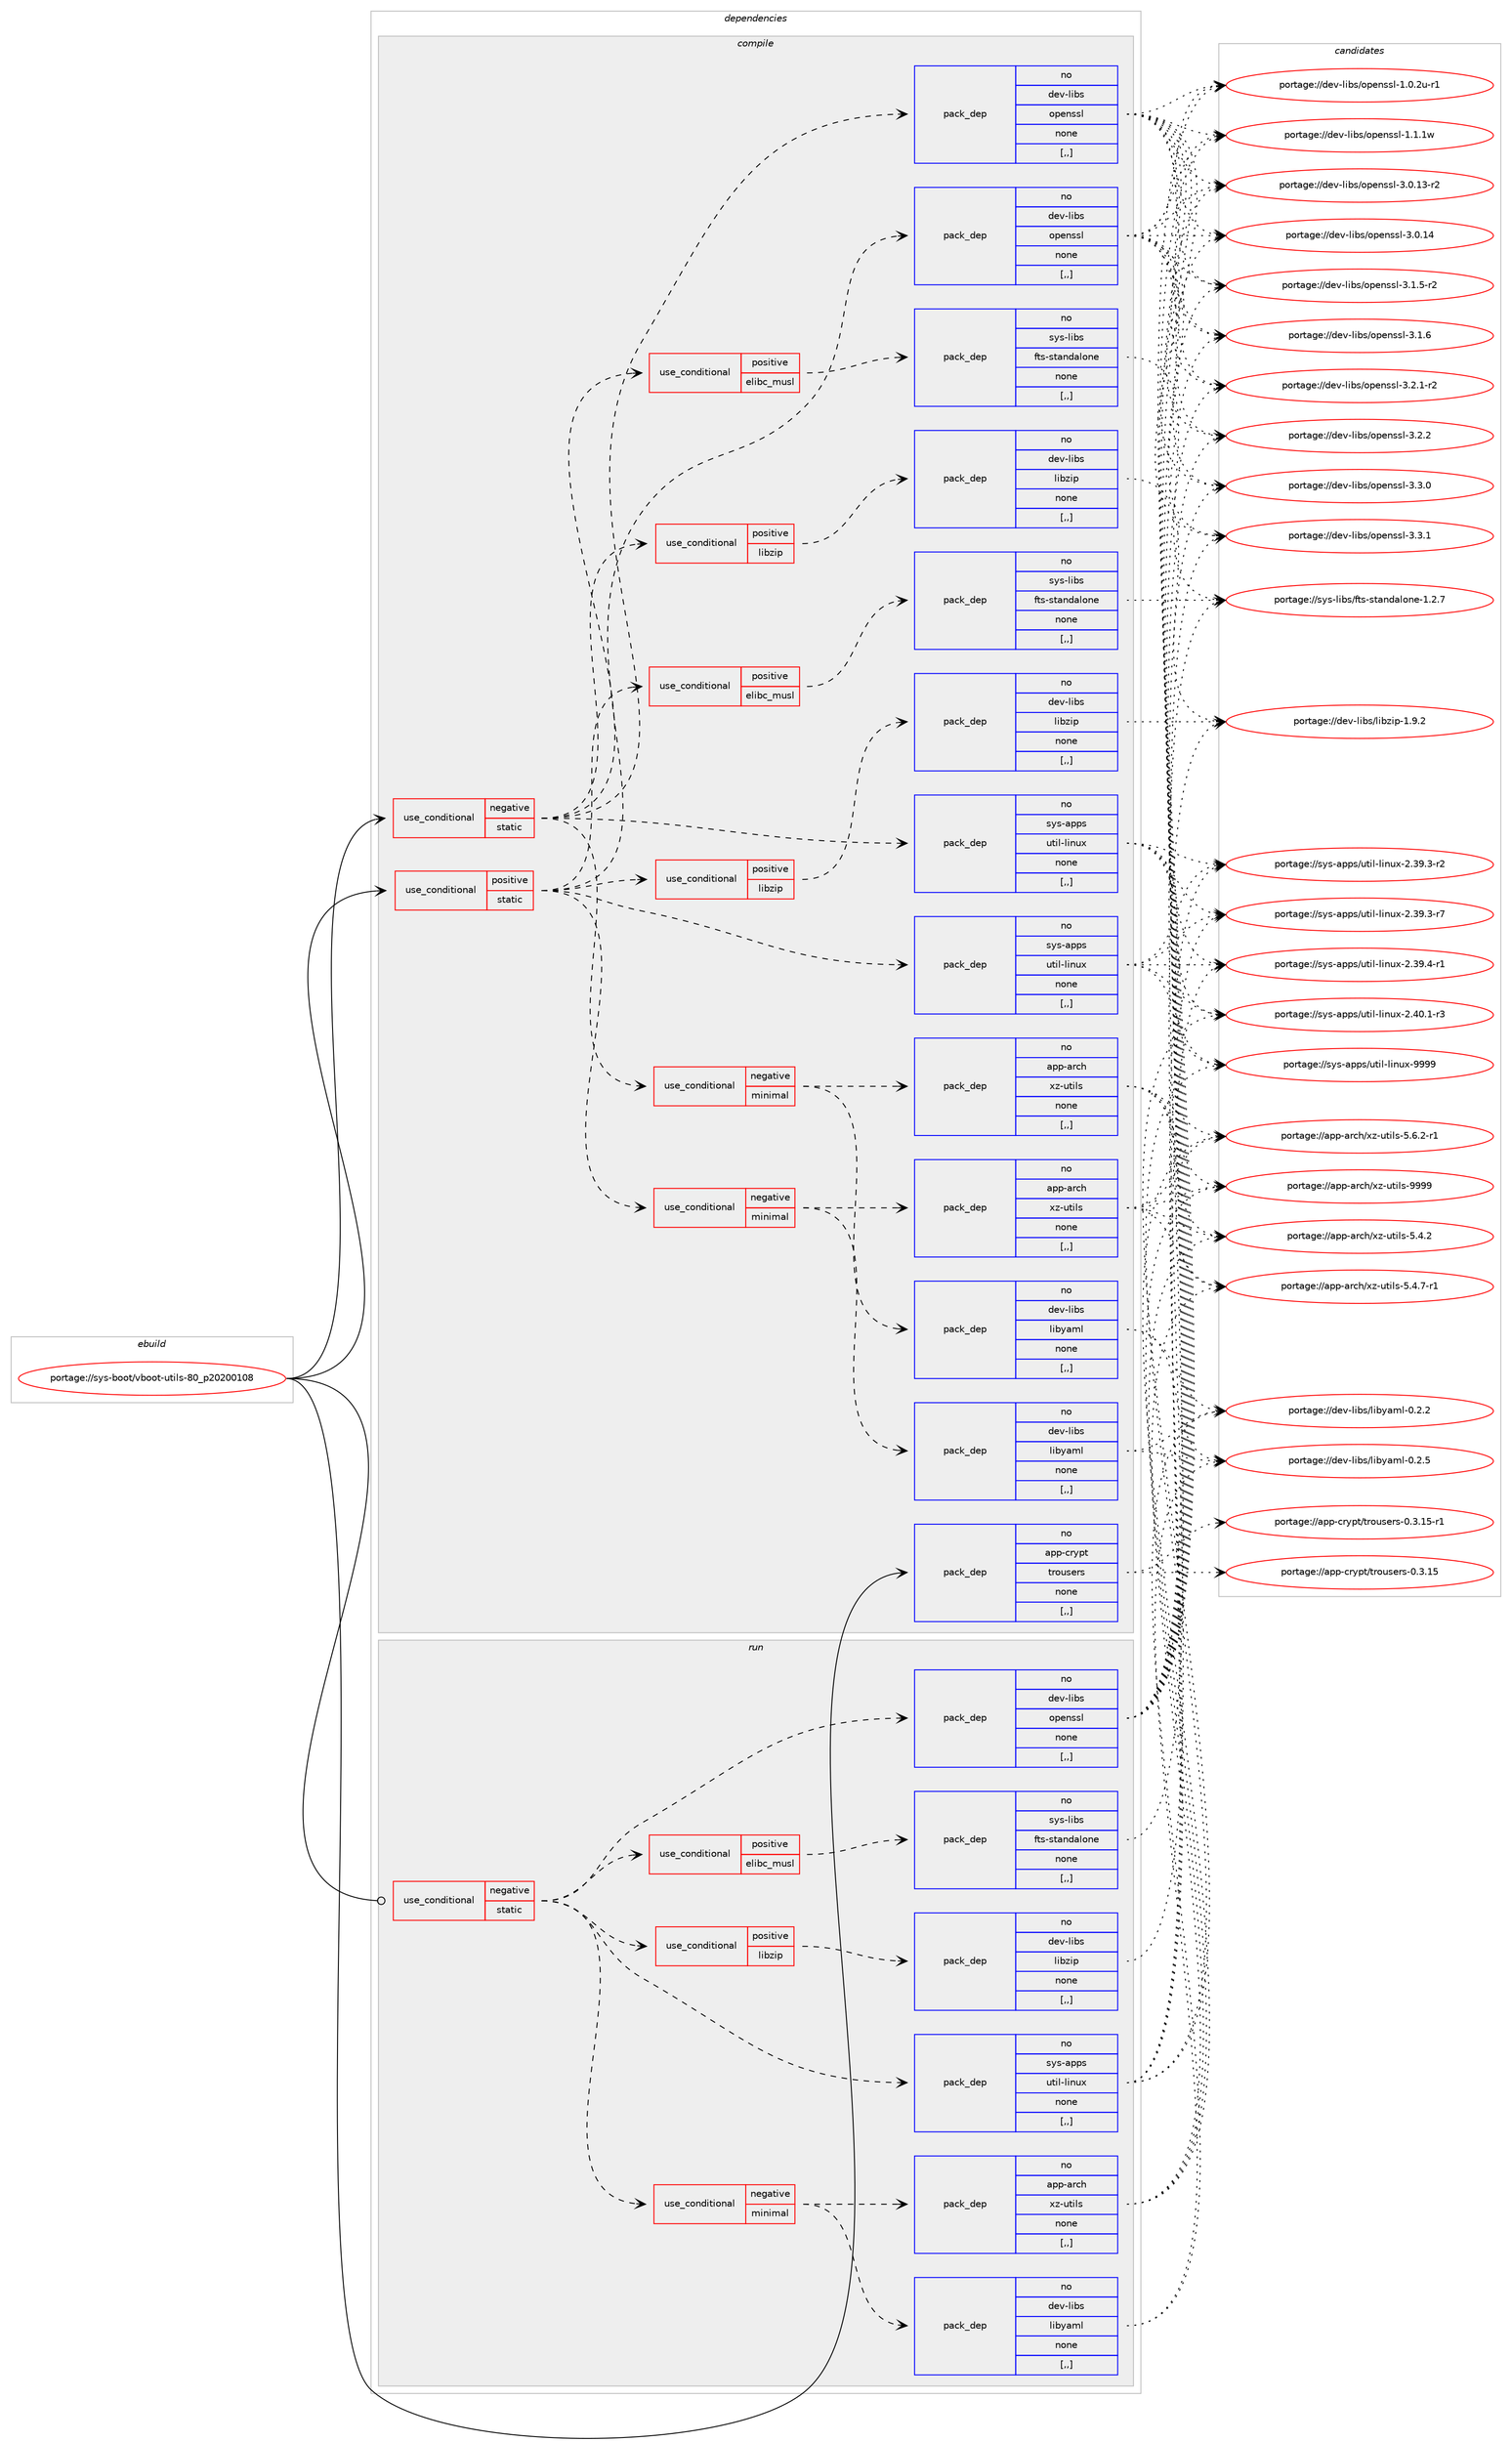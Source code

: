 digraph prolog {

# *************
# Graph options
# *************

newrank=true;
concentrate=true;
compound=true;
graph [rankdir=LR,fontname=Helvetica,fontsize=10,ranksep=1.5];#, ranksep=2.5, nodesep=0.2];
edge  [arrowhead=vee];
node  [fontname=Helvetica,fontsize=10];

# **********
# The ebuild
# **********

subgraph cluster_leftcol {
color=gray;
rank=same;
label=<<i>ebuild</i>>;
id [label="portage://sys-boot/vboot-utils-80_p20200108", color=red, width=4, href="../sys-boot/vboot-utils-80_p20200108.svg"];
}

# ****************
# The dependencies
# ****************

subgraph cluster_midcol {
color=gray;
label=<<i>dependencies</i>>;
subgraph cluster_compile {
fillcolor="#eeeeee";
style=filled;
label=<<i>compile</i>>;
subgraph cond111172 {
dependency419153 [label=<<TABLE BORDER="0" CELLBORDER="1" CELLSPACING="0" CELLPADDING="4"><TR><TD ROWSPAN="3" CELLPADDING="10">use_conditional</TD></TR><TR><TD>negative</TD></TR><TR><TD>static</TD></TR></TABLE>>, shape=none, color=red];
subgraph cond111173 {
dependency419154 [label=<<TABLE BORDER="0" CELLBORDER="1" CELLSPACING="0" CELLPADDING="4"><TR><TD ROWSPAN="3" CELLPADDING="10">use_conditional</TD></TR><TR><TD>positive</TD></TR><TR><TD>elibc_musl</TD></TR></TABLE>>, shape=none, color=red];
subgraph pack305108 {
dependency419155 [label=<<TABLE BORDER="0" CELLBORDER="1" CELLSPACING="0" CELLPADDING="4" WIDTH="220"><TR><TD ROWSPAN="6" CELLPADDING="30">pack_dep</TD></TR><TR><TD WIDTH="110">no</TD></TR><TR><TD>sys-libs</TD></TR><TR><TD>fts-standalone</TD></TR><TR><TD>none</TD></TR><TR><TD>[,,]</TD></TR></TABLE>>, shape=none, color=blue];
}
dependency419154:e -> dependency419155:w [weight=20,style="dashed",arrowhead="vee"];
}
dependency419153:e -> dependency419154:w [weight=20,style="dashed",arrowhead="vee"];
subgraph pack305109 {
dependency419156 [label=<<TABLE BORDER="0" CELLBORDER="1" CELLSPACING="0" CELLPADDING="4" WIDTH="220"><TR><TD ROWSPAN="6" CELLPADDING="30">pack_dep</TD></TR><TR><TD WIDTH="110">no</TD></TR><TR><TD>dev-libs</TD></TR><TR><TD>openssl</TD></TR><TR><TD>none</TD></TR><TR><TD>[,,]</TD></TR></TABLE>>, shape=none, color=blue];
}
dependency419153:e -> dependency419156:w [weight=20,style="dashed",arrowhead="vee"];
subgraph cond111174 {
dependency419157 [label=<<TABLE BORDER="0" CELLBORDER="1" CELLSPACING="0" CELLPADDING="4"><TR><TD ROWSPAN="3" CELLPADDING="10">use_conditional</TD></TR><TR><TD>positive</TD></TR><TR><TD>libzip</TD></TR></TABLE>>, shape=none, color=red];
subgraph pack305110 {
dependency419158 [label=<<TABLE BORDER="0" CELLBORDER="1" CELLSPACING="0" CELLPADDING="4" WIDTH="220"><TR><TD ROWSPAN="6" CELLPADDING="30">pack_dep</TD></TR><TR><TD WIDTH="110">no</TD></TR><TR><TD>dev-libs</TD></TR><TR><TD>libzip</TD></TR><TR><TD>none</TD></TR><TR><TD>[,,]</TD></TR></TABLE>>, shape=none, color=blue];
}
dependency419157:e -> dependency419158:w [weight=20,style="dashed",arrowhead="vee"];
}
dependency419153:e -> dependency419157:w [weight=20,style="dashed",arrowhead="vee"];
subgraph pack305111 {
dependency419159 [label=<<TABLE BORDER="0" CELLBORDER="1" CELLSPACING="0" CELLPADDING="4" WIDTH="220"><TR><TD ROWSPAN="6" CELLPADDING="30">pack_dep</TD></TR><TR><TD WIDTH="110">no</TD></TR><TR><TD>sys-apps</TD></TR><TR><TD>util-linux</TD></TR><TR><TD>none</TD></TR><TR><TD>[,,]</TD></TR></TABLE>>, shape=none, color=blue];
}
dependency419153:e -> dependency419159:w [weight=20,style="dashed",arrowhead="vee"];
subgraph cond111175 {
dependency419160 [label=<<TABLE BORDER="0" CELLBORDER="1" CELLSPACING="0" CELLPADDING="4"><TR><TD ROWSPAN="3" CELLPADDING="10">use_conditional</TD></TR><TR><TD>negative</TD></TR><TR><TD>minimal</TD></TR></TABLE>>, shape=none, color=red];
subgraph pack305112 {
dependency419161 [label=<<TABLE BORDER="0" CELLBORDER="1" CELLSPACING="0" CELLPADDING="4" WIDTH="220"><TR><TD ROWSPAN="6" CELLPADDING="30">pack_dep</TD></TR><TR><TD WIDTH="110">no</TD></TR><TR><TD>dev-libs</TD></TR><TR><TD>libyaml</TD></TR><TR><TD>none</TD></TR><TR><TD>[,,]</TD></TR></TABLE>>, shape=none, color=blue];
}
dependency419160:e -> dependency419161:w [weight=20,style="dashed",arrowhead="vee"];
subgraph pack305113 {
dependency419162 [label=<<TABLE BORDER="0" CELLBORDER="1" CELLSPACING="0" CELLPADDING="4" WIDTH="220"><TR><TD ROWSPAN="6" CELLPADDING="30">pack_dep</TD></TR><TR><TD WIDTH="110">no</TD></TR><TR><TD>app-arch</TD></TR><TR><TD>xz-utils</TD></TR><TR><TD>none</TD></TR><TR><TD>[,,]</TD></TR></TABLE>>, shape=none, color=blue];
}
dependency419160:e -> dependency419162:w [weight=20,style="dashed",arrowhead="vee"];
}
dependency419153:e -> dependency419160:w [weight=20,style="dashed",arrowhead="vee"];
}
id:e -> dependency419153:w [weight=20,style="solid",arrowhead="vee"];
subgraph cond111176 {
dependency419163 [label=<<TABLE BORDER="0" CELLBORDER="1" CELLSPACING="0" CELLPADDING="4"><TR><TD ROWSPAN="3" CELLPADDING="10">use_conditional</TD></TR><TR><TD>positive</TD></TR><TR><TD>static</TD></TR></TABLE>>, shape=none, color=red];
subgraph cond111177 {
dependency419164 [label=<<TABLE BORDER="0" CELLBORDER="1" CELLSPACING="0" CELLPADDING="4"><TR><TD ROWSPAN="3" CELLPADDING="10">use_conditional</TD></TR><TR><TD>positive</TD></TR><TR><TD>elibc_musl</TD></TR></TABLE>>, shape=none, color=red];
subgraph pack305114 {
dependency419165 [label=<<TABLE BORDER="0" CELLBORDER="1" CELLSPACING="0" CELLPADDING="4" WIDTH="220"><TR><TD ROWSPAN="6" CELLPADDING="30">pack_dep</TD></TR><TR><TD WIDTH="110">no</TD></TR><TR><TD>sys-libs</TD></TR><TR><TD>fts-standalone</TD></TR><TR><TD>none</TD></TR><TR><TD>[,,]</TD></TR></TABLE>>, shape=none, color=blue];
}
dependency419164:e -> dependency419165:w [weight=20,style="dashed",arrowhead="vee"];
}
dependency419163:e -> dependency419164:w [weight=20,style="dashed",arrowhead="vee"];
subgraph pack305115 {
dependency419166 [label=<<TABLE BORDER="0" CELLBORDER="1" CELLSPACING="0" CELLPADDING="4" WIDTH="220"><TR><TD ROWSPAN="6" CELLPADDING="30">pack_dep</TD></TR><TR><TD WIDTH="110">no</TD></TR><TR><TD>dev-libs</TD></TR><TR><TD>openssl</TD></TR><TR><TD>none</TD></TR><TR><TD>[,,]</TD></TR></TABLE>>, shape=none, color=blue];
}
dependency419163:e -> dependency419166:w [weight=20,style="dashed",arrowhead="vee"];
subgraph cond111178 {
dependency419167 [label=<<TABLE BORDER="0" CELLBORDER="1" CELLSPACING="0" CELLPADDING="4"><TR><TD ROWSPAN="3" CELLPADDING="10">use_conditional</TD></TR><TR><TD>positive</TD></TR><TR><TD>libzip</TD></TR></TABLE>>, shape=none, color=red];
subgraph pack305116 {
dependency419168 [label=<<TABLE BORDER="0" CELLBORDER="1" CELLSPACING="0" CELLPADDING="4" WIDTH="220"><TR><TD ROWSPAN="6" CELLPADDING="30">pack_dep</TD></TR><TR><TD WIDTH="110">no</TD></TR><TR><TD>dev-libs</TD></TR><TR><TD>libzip</TD></TR><TR><TD>none</TD></TR><TR><TD>[,,]</TD></TR></TABLE>>, shape=none, color=blue];
}
dependency419167:e -> dependency419168:w [weight=20,style="dashed",arrowhead="vee"];
}
dependency419163:e -> dependency419167:w [weight=20,style="dashed",arrowhead="vee"];
subgraph pack305117 {
dependency419169 [label=<<TABLE BORDER="0" CELLBORDER="1" CELLSPACING="0" CELLPADDING="4" WIDTH="220"><TR><TD ROWSPAN="6" CELLPADDING="30">pack_dep</TD></TR><TR><TD WIDTH="110">no</TD></TR><TR><TD>sys-apps</TD></TR><TR><TD>util-linux</TD></TR><TR><TD>none</TD></TR><TR><TD>[,,]</TD></TR></TABLE>>, shape=none, color=blue];
}
dependency419163:e -> dependency419169:w [weight=20,style="dashed",arrowhead="vee"];
subgraph cond111179 {
dependency419170 [label=<<TABLE BORDER="0" CELLBORDER="1" CELLSPACING="0" CELLPADDING="4"><TR><TD ROWSPAN="3" CELLPADDING="10">use_conditional</TD></TR><TR><TD>negative</TD></TR><TR><TD>minimal</TD></TR></TABLE>>, shape=none, color=red];
subgraph pack305118 {
dependency419171 [label=<<TABLE BORDER="0" CELLBORDER="1" CELLSPACING="0" CELLPADDING="4" WIDTH="220"><TR><TD ROWSPAN="6" CELLPADDING="30">pack_dep</TD></TR><TR><TD WIDTH="110">no</TD></TR><TR><TD>dev-libs</TD></TR><TR><TD>libyaml</TD></TR><TR><TD>none</TD></TR><TR><TD>[,,]</TD></TR></TABLE>>, shape=none, color=blue];
}
dependency419170:e -> dependency419171:w [weight=20,style="dashed",arrowhead="vee"];
subgraph pack305119 {
dependency419172 [label=<<TABLE BORDER="0" CELLBORDER="1" CELLSPACING="0" CELLPADDING="4" WIDTH="220"><TR><TD ROWSPAN="6" CELLPADDING="30">pack_dep</TD></TR><TR><TD WIDTH="110">no</TD></TR><TR><TD>app-arch</TD></TR><TR><TD>xz-utils</TD></TR><TR><TD>none</TD></TR><TR><TD>[,,]</TD></TR></TABLE>>, shape=none, color=blue];
}
dependency419170:e -> dependency419172:w [weight=20,style="dashed",arrowhead="vee"];
}
dependency419163:e -> dependency419170:w [weight=20,style="dashed",arrowhead="vee"];
}
id:e -> dependency419163:w [weight=20,style="solid",arrowhead="vee"];
subgraph pack305120 {
dependency419173 [label=<<TABLE BORDER="0" CELLBORDER="1" CELLSPACING="0" CELLPADDING="4" WIDTH="220"><TR><TD ROWSPAN="6" CELLPADDING="30">pack_dep</TD></TR><TR><TD WIDTH="110">no</TD></TR><TR><TD>app-crypt</TD></TR><TR><TD>trousers</TD></TR><TR><TD>none</TD></TR><TR><TD>[,,]</TD></TR></TABLE>>, shape=none, color=blue];
}
id:e -> dependency419173:w [weight=20,style="solid",arrowhead="vee"];
}
subgraph cluster_compileandrun {
fillcolor="#eeeeee";
style=filled;
label=<<i>compile and run</i>>;
}
subgraph cluster_run {
fillcolor="#eeeeee";
style=filled;
label=<<i>run</i>>;
subgraph cond111180 {
dependency419174 [label=<<TABLE BORDER="0" CELLBORDER="1" CELLSPACING="0" CELLPADDING="4"><TR><TD ROWSPAN="3" CELLPADDING="10">use_conditional</TD></TR><TR><TD>negative</TD></TR><TR><TD>static</TD></TR></TABLE>>, shape=none, color=red];
subgraph cond111181 {
dependency419175 [label=<<TABLE BORDER="0" CELLBORDER="1" CELLSPACING="0" CELLPADDING="4"><TR><TD ROWSPAN="3" CELLPADDING="10">use_conditional</TD></TR><TR><TD>positive</TD></TR><TR><TD>elibc_musl</TD></TR></TABLE>>, shape=none, color=red];
subgraph pack305121 {
dependency419176 [label=<<TABLE BORDER="0" CELLBORDER="1" CELLSPACING="0" CELLPADDING="4" WIDTH="220"><TR><TD ROWSPAN="6" CELLPADDING="30">pack_dep</TD></TR><TR><TD WIDTH="110">no</TD></TR><TR><TD>sys-libs</TD></TR><TR><TD>fts-standalone</TD></TR><TR><TD>none</TD></TR><TR><TD>[,,]</TD></TR></TABLE>>, shape=none, color=blue];
}
dependency419175:e -> dependency419176:w [weight=20,style="dashed",arrowhead="vee"];
}
dependency419174:e -> dependency419175:w [weight=20,style="dashed",arrowhead="vee"];
subgraph pack305122 {
dependency419177 [label=<<TABLE BORDER="0" CELLBORDER="1" CELLSPACING="0" CELLPADDING="4" WIDTH="220"><TR><TD ROWSPAN="6" CELLPADDING="30">pack_dep</TD></TR><TR><TD WIDTH="110">no</TD></TR><TR><TD>dev-libs</TD></TR><TR><TD>openssl</TD></TR><TR><TD>none</TD></TR><TR><TD>[,,]</TD></TR></TABLE>>, shape=none, color=blue];
}
dependency419174:e -> dependency419177:w [weight=20,style="dashed",arrowhead="vee"];
subgraph cond111182 {
dependency419178 [label=<<TABLE BORDER="0" CELLBORDER="1" CELLSPACING="0" CELLPADDING="4"><TR><TD ROWSPAN="3" CELLPADDING="10">use_conditional</TD></TR><TR><TD>positive</TD></TR><TR><TD>libzip</TD></TR></TABLE>>, shape=none, color=red];
subgraph pack305123 {
dependency419179 [label=<<TABLE BORDER="0" CELLBORDER="1" CELLSPACING="0" CELLPADDING="4" WIDTH="220"><TR><TD ROWSPAN="6" CELLPADDING="30">pack_dep</TD></TR><TR><TD WIDTH="110">no</TD></TR><TR><TD>dev-libs</TD></TR><TR><TD>libzip</TD></TR><TR><TD>none</TD></TR><TR><TD>[,,]</TD></TR></TABLE>>, shape=none, color=blue];
}
dependency419178:e -> dependency419179:w [weight=20,style="dashed",arrowhead="vee"];
}
dependency419174:e -> dependency419178:w [weight=20,style="dashed",arrowhead="vee"];
subgraph pack305124 {
dependency419180 [label=<<TABLE BORDER="0" CELLBORDER="1" CELLSPACING="0" CELLPADDING="4" WIDTH="220"><TR><TD ROWSPAN="6" CELLPADDING="30">pack_dep</TD></TR><TR><TD WIDTH="110">no</TD></TR><TR><TD>sys-apps</TD></TR><TR><TD>util-linux</TD></TR><TR><TD>none</TD></TR><TR><TD>[,,]</TD></TR></TABLE>>, shape=none, color=blue];
}
dependency419174:e -> dependency419180:w [weight=20,style="dashed",arrowhead="vee"];
subgraph cond111183 {
dependency419181 [label=<<TABLE BORDER="0" CELLBORDER="1" CELLSPACING="0" CELLPADDING="4"><TR><TD ROWSPAN="3" CELLPADDING="10">use_conditional</TD></TR><TR><TD>negative</TD></TR><TR><TD>minimal</TD></TR></TABLE>>, shape=none, color=red];
subgraph pack305125 {
dependency419182 [label=<<TABLE BORDER="0" CELLBORDER="1" CELLSPACING="0" CELLPADDING="4" WIDTH="220"><TR><TD ROWSPAN="6" CELLPADDING="30">pack_dep</TD></TR><TR><TD WIDTH="110">no</TD></TR><TR><TD>dev-libs</TD></TR><TR><TD>libyaml</TD></TR><TR><TD>none</TD></TR><TR><TD>[,,]</TD></TR></TABLE>>, shape=none, color=blue];
}
dependency419181:e -> dependency419182:w [weight=20,style="dashed",arrowhead="vee"];
subgraph pack305126 {
dependency419183 [label=<<TABLE BORDER="0" CELLBORDER="1" CELLSPACING="0" CELLPADDING="4" WIDTH="220"><TR><TD ROWSPAN="6" CELLPADDING="30">pack_dep</TD></TR><TR><TD WIDTH="110">no</TD></TR><TR><TD>app-arch</TD></TR><TR><TD>xz-utils</TD></TR><TR><TD>none</TD></TR><TR><TD>[,,]</TD></TR></TABLE>>, shape=none, color=blue];
}
dependency419181:e -> dependency419183:w [weight=20,style="dashed",arrowhead="vee"];
}
dependency419174:e -> dependency419181:w [weight=20,style="dashed",arrowhead="vee"];
}
id:e -> dependency419174:w [weight=20,style="solid",arrowhead="odot"];
}
}

# **************
# The candidates
# **************

subgraph cluster_choices {
rank=same;
color=gray;
label=<<i>candidates</i>>;

subgraph choice305108 {
color=black;
nodesep=1;
choice115121115451081059811547102116115451151169711010097108111110101454946504655 [label="portage://sys-libs/fts-standalone-1.2.7", color=red, width=4,href="../sys-libs/fts-standalone-1.2.7.svg"];
dependency419155:e -> choice115121115451081059811547102116115451151169711010097108111110101454946504655:w [style=dotted,weight="100"];
}
subgraph choice305109 {
color=black;
nodesep=1;
choice1001011184510810598115471111121011101151151084549464846501174511449 [label="portage://dev-libs/openssl-1.0.2u-r1", color=red, width=4,href="../dev-libs/openssl-1.0.2u-r1.svg"];
choice100101118451081059811547111112101110115115108454946494649119 [label="portage://dev-libs/openssl-1.1.1w", color=red, width=4,href="../dev-libs/openssl-1.1.1w.svg"];
choice100101118451081059811547111112101110115115108455146484649514511450 [label="portage://dev-libs/openssl-3.0.13-r2", color=red, width=4,href="../dev-libs/openssl-3.0.13-r2.svg"];
choice10010111845108105981154711111210111011511510845514648464952 [label="portage://dev-libs/openssl-3.0.14", color=red, width=4,href="../dev-libs/openssl-3.0.14.svg"];
choice1001011184510810598115471111121011101151151084551464946534511450 [label="portage://dev-libs/openssl-3.1.5-r2", color=red, width=4,href="../dev-libs/openssl-3.1.5-r2.svg"];
choice100101118451081059811547111112101110115115108455146494654 [label="portage://dev-libs/openssl-3.1.6", color=red, width=4,href="../dev-libs/openssl-3.1.6.svg"];
choice1001011184510810598115471111121011101151151084551465046494511450 [label="portage://dev-libs/openssl-3.2.1-r2", color=red, width=4,href="../dev-libs/openssl-3.2.1-r2.svg"];
choice100101118451081059811547111112101110115115108455146504650 [label="portage://dev-libs/openssl-3.2.2", color=red, width=4,href="../dev-libs/openssl-3.2.2.svg"];
choice100101118451081059811547111112101110115115108455146514648 [label="portage://dev-libs/openssl-3.3.0", color=red, width=4,href="../dev-libs/openssl-3.3.0.svg"];
choice100101118451081059811547111112101110115115108455146514649 [label="portage://dev-libs/openssl-3.3.1", color=red, width=4,href="../dev-libs/openssl-3.3.1.svg"];
dependency419156:e -> choice1001011184510810598115471111121011101151151084549464846501174511449:w [style=dotted,weight="100"];
dependency419156:e -> choice100101118451081059811547111112101110115115108454946494649119:w [style=dotted,weight="100"];
dependency419156:e -> choice100101118451081059811547111112101110115115108455146484649514511450:w [style=dotted,weight="100"];
dependency419156:e -> choice10010111845108105981154711111210111011511510845514648464952:w [style=dotted,weight="100"];
dependency419156:e -> choice1001011184510810598115471111121011101151151084551464946534511450:w [style=dotted,weight="100"];
dependency419156:e -> choice100101118451081059811547111112101110115115108455146494654:w [style=dotted,weight="100"];
dependency419156:e -> choice1001011184510810598115471111121011101151151084551465046494511450:w [style=dotted,weight="100"];
dependency419156:e -> choice100101118451081059811547111112101110115115108455146504650:w [style=dotted,weight="100"];
dependency419156:e -> choice100101118451081059811547111112101110115115108455146514648:w [style=dotted,weight="100"];
dependency419156:e -> choice100101118451081059811547111112101110115115108455146514649:w [style=dotted,weight="100"];
}
subgraph choice305110 {
color=black;
nodesep=1;
choice10010111845108105981154710810598122105112454946574650 [label="portage://dev-libs/libzip-1.9.2", color=red, width=4,href="../dev-libs/libzip-1.9.2.svg"];
dependency419158:e -> choice10010111845108105981154710810598122105112454946574650:w [style=dotted,weight="100"];
}
subgraph choice305111 {
color=black;
nodesep=1;
choice11512111545971121121154711711610510845108105110117120455046515746514511450 [label="portage://sys-apps/util-linux-2.39.3-r2", color=red, width=4,href="../sys-apps/util-linux-2.39.3-r2.svg"];
choice11512111545971121121154711711610510845108105110117120455046515746514511455 [label="portage://sys-apps/util-linux-2.39.3-r7", color=red, width=4,href="../sys-apps/util-linux-2.39.3-r7.svg"];
choice11512111545971121121154711711610510845108105110117120455046515746524511449 [label="portage://sys-apps/util-linux-2.39.4-r1", color=red, width=4,href="../sys-apps/util-linux-2.39.4-r1.svg"];
choice11512111545971121121154711711610510845108105110117120455046524846494511451 [label="portage://sys-apps/util-linux-2.40.1-r3", color=red, width=4,href="../sys-apps/util-linux-2.40.1-r3.svg"];
choice115121115459711211211547117116105108451081051101171204557575757 [label="portage://sys-apps/util-linux-9999", color=red, width=4,href="../sys-apps/util-linux-9999.svg"];
dependency419159:e -> choice11512111545971121121154711711610510845108105110117120455046515746514511450:w [style=dotted,weight="100"];
dependency419159:e -> choice11512111545971121121154711711610510845108105110117120455046515746514511455:w [style=dotted,weight="100"];
dependency419159:e -> choice11512111545971121121154711711610510845108105110117120455046515746524511449:w [style=dotted,weight="100"];
dependency419159:e -> choice11512111545971121121154711711610510845108105110117120455046524846494511451:w [style=dotted,weight="100"];
dependency419159:e -> choice115121115459711211211547117116105108451081051101171204557575757:w [style=dotted,weight="100"];
}
subgraph choice305112 {
color=black;
nodesep=1;
choice1001011184510810598115471081059812197109108454846504650 [label="portage://dev-libs/libyaml-0.2.2", color=red, width=4,href="../dev-libs/libyaml-0.2.2.svg"];
choice1001011184510810598115471081059812197109108454846504653 [label="portage://dev-libs/libyaml-0.2.5", color=red, width=4,href="../dev-libs/libyaml-0.2.5.svg"];
dependency419161:e -> choice1001011184510810598115471081059812197109108454846504650:w [style=dotted,weight="100"];
dependency419161:e -> choice1001011184510810598115471081059812197109108454846504653:w [style=dotted,weight="100"];
}
subgraph choice305113 {
color=black;
nodesep=1;
choice971121124597114991044712012245117116105108115455346524650 [label="portage://app-arch/xz-utils-5.4.2", color=red, width=4,href="../app-arch/xz-utils-5.4.2.svg"];
choice9711211245971149910447120122451171161051081154553465246554511449 [label="portage://app-arch/xz-utils-5.4.7-r1", color=red, width=4,href="../app-arch/xz-utils-5.4.7-r1.svg"];
choice9711211245971149910447120122451171161051081154553465446504511449 [label="portage://app-arch/xz-utils-5.6.2-r1", color=red, width=4,href="../app-arch/xz-utils-5.6.2-r1.svg"];
choice9711211245971149910447120122451171161051081154557575757 [label="portage://app-arch/xz-utils-9999", color=red, width=4,href="../app-arch/xz-utils-9999.svg"];
dependency419162:e -> choice971121124597114991044712012245117116105108115455346524650:w [style=dotted,weight="100"];
dependency419162:e -> choice9711211245971149910447120122451171161051081154553465246554511449:w [style=dotted,weight="100"];
dependency419162:e -> choice9711211245971149910447120122451171161051081154553465446504511449:w [style=dotted,weight="100"];
dependency419162:e -> choice9711211245971149910447120122451171161051081154557575757:w [style=dotted,weight="100"];
}
subgraph choice305114 {
color=black;
nodesep=1;
choice115121115451081059811547102116115451151169711010097108111110101454946504655 [label="portage://sys-libs/fts-standalone-1.2.7", color=red, width=4,href="../sys-libs/fts-standalone-1.2.7.svg"];
dependency419165:e -> choice115121115451081059811547102116115451151169711010097108111110101454946504655:w [style=dotted,weight="100"];
}
subgraph choice305115 {
color=black;
nodesep=1;
choice1001011184510810598115471111121011101151151084549464846501174511449 [label="portage://dev-libs/openssl-1.0.2u-r1", color=red, width=4,href="../dev-libs/openssl-1.0.2u-r1.svg"];
choice100101118451081059811547111112101110115115108454946494649119 [label="portage://dev-libs/openssl-1.1.1w", color=red, width=4,href="../dev-libs/openssl-1.1.1w.svg"];
choice100101118451081059811547111112101110115115108455146484649514511450 [label="portage://dev-libs/openssl-3.0.13-r2", color=red, width=4,href="../dev-libs/openssl-3.0.13-r2.svg"];
choice10010111845108105981154711111210111011511510845514648464952 [label="portage://dev-libs/openssl-3.0.14", color=red, width=4,href="../dev-libs/openssl-3.0.14.svg"];
choice1001011184510810598115471111121011101151151084551464946534511450 [label="portage://dev-libs/openssl-3.1.5-r2", color=red, width=4,href="../dev-libs/openssl-3.1.5-r2.svg"];
choice100101118451081059811547111112101110115115108455146494654 [label="portage://dev-libs/openssl-3.1.6", color=red, width=4,href="../dev-libs/openssl-3.1.6.svg"];
choice1001011184510810598115471111121011101151151084551465046494511450 [label="portage://dev-libs/openssl-3.2.1-r2", color=red, width=4,href="../dev-libs/openssl-3.2.1-r2.svg"];
choice100101118451081059811547111112101110115115108455146504650 [label="portage://dev-libs/openssl-3.2.2", color=red, width=4,href="../dev-libs/openssl-3.2.2.svg"];
choice100101118451081059811547111112101110115115108455146514648 [label="portage://dev-libs/openssl-3.3.0", color=red, width=4,href="../dev-libs/openssl-3.3.0.svg"];
choice100101118451081059811547111112101110115115108455146514649 [label="portage://dev-libs/openssl-3.3.1", color=red, width=4,href="../dev-libs/openssl-3.3.1.svg"];
dependency419166:e -> choice1001011184510810598115471111121011101151151084549464846501174511449:w [style=dotted,weight="100"];
dependency419166:e -> choice100101118451081059811547111112101110115115108454946494649119:w [style=dotted,weight="100"];
dependency419166:e -> choice100101118451081059811547111112101110115115108455146484649514511450:w [style=dotted,weight="100"];
dependency419166:e -> choice10010111845108105981154711111210111011511510845514648464952:w [style=dotted,weight="100"];
dependency419166:e -> choice1001011184510810598115471111121011101151151084551464946534511450:w [style=dotted,weight="100"];
dependency419166:e -> choice100101118451081059811547111112101110115115108455146494654:w [style=dotted,weight="100"];
dependency419166:e -> choice1001011184510810598115471111121011101151151084551465046494511450:w [style=dotted,weight="100"];
dependency419166:e -> choice100101118451081059811547111112101110115115108455146504650:w [style=dotted,weight="100"];
dependency419166:e -> choice100101118451081059811547111112101110115115108455146514648:w [style=dotted,weight="100"];
dependency419166:e -> choice100101118451081059811547111112101110115115108455146514649:w [style=dotted,weight="100"];
}
subgraph choice305116 {
color=black;
nodesep=1;
choice10010111845108105981154710810598122105112454946574650 [label="portage://dev-libs/libzip-1.9.2", color=red, width=4,href="../dev-libs/libzip-1.9.2.svg"];
dependency419168:e -> choice10010111845108105981154710810598122105112454946574650:w [style=dotted,weight="100"];
}
subgraph choice305117 {
color=black;
nodesep=1;
choice11512111545971121121154711711610510845108105110117120455046515746514511450 [label="portage://sys-apps/util-linux-2.39.3-r2", color=red, width=4,href="../sys-apps/util-linux-2.39.3-r2.svg"];
choice11512111545971121121154711711610510845108105110117120455046515746514511455 [label="portage://sys-apps/util-linux-2.39.3-r7", color=red, width=4,href="../sys-apps/util-linux-2.39.3-r7.svg"];
choice11512111545971121121154711711610510845108105110117120455046515746524511449 [label="portage://sys-apps/util-linux-2.39.4-r1", color=red, width=4,href="../sys-apps/util-linux-2.39.4-r1.svg"];
choice11512111545971121121154711711610510845108105110117120455046524846494511451 [label="portage://sys-apps/util-linux-2.40.1-r3", color=red, width=4,href="../sys-apps/util-linux-2.40.1-r3.svg"];
choice115121115459711211211547117116105108451081051101171204557575757 [label="portage://sys-apps/util-linux-9999", color=red, width=4,href="../sys-apps/util-linux-9999.svg"];
dependency419169:e -> choice11512111545971121121154711711610510845108105110117120455046515746514511450:w [style=dotted,weight="100"];
dependency419169:e -> choice11512111545971121121154711711610510845108105110117120455046515746514511455:w [style=dotted,weight="100"];
dependency419169:e -> choice11512111545971121121154711711610510845108105110117120455046515746524511449:w [style=dotted,weight="100"];
dependency419169:e -> choice11512111545971121121154711711610510845108105110117120455046524846494511451:w [style=dotted,weight="100"];
dependency419169:e -> choice115121115459711211211547117116105108451081051101171204557575757:w [style=dotted,weight="100"];
}
subgraph choice305118 {
color=black;
nodesep=1;
choice1001011184510810598115471081059812197109108454846504650 [label="portage://dev-libs/libyaml-0.2.2", color=red, width=4,href="../dev-libs/libyaml-0.2.2.svg"];
choice1001011184510810598115471081059812197109108454846504653 [label="portage://dev-libs/libyaml-0.2.5", color=red, width=4,href="../dev-libs/libyaml-0.2.5.svg"];
dependency419171:e -> choice1001011184510810598115471081059812197109108454846504650:w [style=dotted,weight="100"];
dependency419171:e -> choice1001011184510810598115471081059812197109108454846504653:w [style=dotted,weight="100"];
}
subgraph choice305119 {
color=black;
nodesep=1;
choice971121124597114991044712012245117116105108115455346524650 [label="portage://app-arch/xz-utils-5.4.2", color=red, width=4,href="../app-arch/xz-utils-5.4.2.svg"];
choice9711211245971149910447120122451171161051081154553465246554511449 [label="portage://app-arch/xz-utils-5.4.7-r1", color=red, width=4,href="../app-arch/xz-utils-5.4.7-r1.svg"];
choice9711211245971149910447120122451171161051081154553465446504511449 [label="portage://app-arch/xz-utils-5.6.2-r1", color=red, width=4,href="../app-arch/xz-utils-5.6.2-r1.svg"];
choice9711211245971149910447120122451171161051081154557575757 [label="portage://app-arch/xz-utils-9999", color=red, width=4,href="../app-arch/xz-utils-9999.svg"];
dependency419172:e -> choice971121124597114991044712012245117116105108115455346524650:w [style=dotted,weight="100"];
dependency419172:e -> choice9711211245971149910447120122451171161051081154553465246554511449:w [style=dotted,weight="100"];
dependency419172:e -> choice9711211245971149910447120122451171161051081154553465446504511449:w [style=dotted,weight="100"];
dependency419172:e -> choice9711211245971149910447120122451171161051081154557575757:w [style=dotted,weight="100"];
}
subgraph choice305120 {
color=black;
nodesep=1;
choice9711211245991141211121164711611411111711510111411545484651464953 [label="portage://app-crypt/trousers-0.3.15", color=red, width=4,href="../app-crypt/trousers-0.3.15.svg"];
choice97112112459911412111211647116114111117115101114115454846514649534511449 [label="portage://app-crypt/trousers-0.3.15-r1", color=red, width=4,href="../app-crypt/trousers-0.3.15-r1.svg"];
dependency419173:e -> choice9711211245991141211121164711611411111711510111411545484651464953:w [style=dotted,weight="100"];
dependency419173:e -> choice97112112459911412111211647116114111117115101114115454846514649534511449:w [style=dotted,weight="100"];
}
subgraph choice305121 {
color=black;
nodesep=1;
choice115121115451081059811547102116115451151169711010097108111110101454946504655 [label="portage://sys-libs/fts-standalone-1.2.7", color=red, width=4,href="../sys-libs/fts-standalone-1.2.7.svg"];
dependency419176:e -> choice115121115451081059811547102116115451151169711010097108111110101454946504655:w [style=dotted,weight="100"];
}
subgraph choice305122 {
color=black;
nodesep=1;
choice1001011184510810598115471111121011101151151084549464846501174511449 [label="portage://dev-libs/openssl-1.0.2u-r1", color=red, width=4,href="../dev-libs/openssl-1.0.2u-r1.svg"];
choice100101118451081059811547111112101110115115108454946494649119 [label="portage://dev-libs/openssl-1.1.1w", color=red, width=4,href="../dev-libs/openssl-1.1.1w.svg"];
choice100101118451081059811547111112101110115115108455146484649514511450 [label="portage://dev-libs/openssl-3.0.13-r2", color=red, width=4,href="../dev-libs/openssl-3.0.13-r2.svg"];
choice10010111845108105981154711111210111011511510845514648464952 [label="portage://dev-libs/openssl-3.0.14", color=red, width=4,href="../dev-libs/openssl-3.0.14.svg"];
choice1001011184510810598115471111121011101151151084551464946534511450 [label="portage://dev-libs/openssl-3.1.5-r2", color=red, width=4,href="../dev-libs/openssl-3.1.5-r2.svg"];
choice100101118451081059811547111112101110115115108455146494654 [label="portage://dev-libs/openssl-3.1.6", color=red, width=4,href="../dev-libs/openssl-3.1.6.svg"];
choice1001011184510810598115471111121011101151151084551465046494511450 [label="portage://dev-libs/openssl-3.2.1-r2", color=red, width=4,href="../dev-libs/openssl-3.2.1-r2.svg"];
choice100101118451081059811547111112101110115115108455146504650 [label="portage://dev-libs/openssl-3.2.2", color=red, width=4,href="../dev-libs/openssl-3.2.2.svg"];
choice100101118451081059811547111112101110115115108455146514648 [label="portage://dev-libs/openssl-3.3.0", color=red, width=4,href="../dev-libs/openssl-3.3.0.svg"];
choice100101118451081059811547111112101110115115108455146514649 [label="portage://dev-libs/openssl-3.3.1", color=red, width=4,href="../dev-libs/openssl-3.3.1.svg"];
dependency419177:e -> choice1001011184510810598115471111121011101151151084549464846501174511449:w [style=dotted,weight="100"];
dependency419177:e -> choice100101118451081059811547111112101110115115108454946494649119:w [style=dotted,weight="100"];
dependency419177:e -> choice100101118451081059811547111112101110115115108455146484649514511450:w [style=dotted,weight="100"];
dependency419177:e -> choice10010111845108105981154711111210111011511510845514648464952:w [style=dotted,weight="100"];
dependency419177:e -> choice1001011184510810598115471111121011101151151084551464946534511450:w [style=dotted,weight="100"];
dependency419177:e -> choice100101118451081059811547111112101110115115108455146494654:w [style=dotted,weight="100"];
dependency419177:e -> choice1001011184510810598115471111121011101151151084551465046494511450:w [style=dotted,weight="100"];
dependency419177:e -> choice100101118451081059811547111112101110115115108455146504650:w [style=dotted,weight="100"];
dependency419177:e -> choice100101118451081059811547111112101110115115108455146514648:w [style=dotted,weight="100"];
dependency419177:e -> choice100101118451081059811547111112101110115115108455146514649:w [style=dotted,weight="100"];
}
subgraph choice305123 {
color=black;
nodesep=1;
choice10010111845108105981154710810598122105112454946574650 [label="portage://dev-libs/libzip-1.9.2", color=red, width=4,href="../dev-libs/libzip-1.9.2.svg"];
dependency419179:e -> choice10010111845108105981154710810598122105112454946574650:w [style=dotted,weight="100"];
}
subgraph choice305124 {
color=black;
nodesep=1;
choice11512111545971121121154711711610510845108105110117120455046515746514511450 [label="portage://sys-apps/util-linux-2.39.3-r2", color=red, width=4,href="../sys-apps/util-linux-2.39.3-r2.svg"];
choice11512111545971121121154711711610510845108105110117120455046515746514511455 [label="portage://sys-apps/util-linux-2.39.3-r7", color=red, width=4,href="../sys-apps/util-linux-2.39.3-r7.svg"];
choice11512111545971121121154711711610510845108105110117120455046515746524511449 [label="portage://sys-apps/util-linux-2.39.4-r1", color=red, width=4,href="../sys-apps/util-linux-2.39.4-r1.svg"];
choice11512111545971121121154711711610510845108105110117120455046524846494511451 [label="portage://sys-apps/util-linux-2.40.1-r3", color=red, width=4,href="../sys-apps/util-linux-2.40.1-r3.svg"];
choice115121115459711211211547117116105108451081051101171204557575757 [label="portage://sys-apps/util-linux-9999", color=red, width=4,href="../sys-apps/util-linux-9999.svg"];
dependency419180:e -> choice11512111545971121121154711711610510845108105110117120455046515746514511450:w [style=dotted,weight="100"];
dependency419180:e -> choice11512111545971121121154711711610510845108105110117120455046515746514511455:w [style=dotted,weight="100"];
dependency419180:e -> choice11512111545971121121154711711610510845108105110117120455046515746524511449:w [style=dotted,weight="100"];
dependency419180:e -> choice11512111545971121121154711711610510845108105110117120455046524846494511451:w [style=dotted,weight="100"];
dependency419180:e -> choice115121115459711211211547117116105108451081051101171204557575757:w [style=dotted,weight="100"];
}
subgraph choice305125 {
color=black;
nodesep=1;
choice1001011184510810598115471081059812197109108454846504650 [label="portage://dev-libs/libyaml-0.2.2", color=red, width=4,href="../dev-libs/libyaml-0.2.2.svg"];
choice1001011184510810598115471081059812197109108454846504653 [label="portage://dev-libs/libyaml-0.2.5", color=red, width=4,href="../dev-libs/libyaml-0.2.5.svg"];
dependency419182:e -> choice1001011184510810598115471081059812197109108454846504650:w [style=dotted,weight="100"];
dependency419182:e -> choice1001011184510810598115471081059812197109108454846504653:w [style=dotted,weight="100"];
}
subgraph choice305126 {
color=black;
nodesep=1;
choice971121124597114991044712012245117116105108115455346524650 [label="portage://app-arch/xz-utils-5.4.2", color=red, width=4,href="../app-arch/xz-utils-5.4.2.svg"];
choice9711211245971149910447120122451171161051081154553465246554511449 [label="portage://app-arch/xz-utils-5.4.7-r1", color=red, width=4,href="../app-arch/xz-utils-5.4.7-r1.svg"];
choice9711211245971149910447120122451171161051081154553465446504511449 [label="portage://app-arch/xz-utils-5.6.2-r1", color=red, width=4,href="../app-arch/xz-utils-5.6.2-r1.svg"];
choice9711211245971149910447120122451171161051081154557575757 [label="portage://app-arch/xz-utils-9999", color=red, width=4,href="../app-arch/xz-utils-9999.svg"];
dependency419183:e -> choice971121124597114991044712012245117116105108115455346524650:w [style=dotted,weight="100"];
dependency419183:e -> choice9711211245971149910447120122451171161051081154553465246554511449:w [style=dotted,weight="100"];
dependency419183:e -> choice9711211245971149910447120122451171161051081154553465446504511449:w [style=dotted,weight="100"];
dependency419183:e -> choice9711211245971149910447120122451171161051081154557575757:w [style=dotted,weight="100"];
}
}

}
